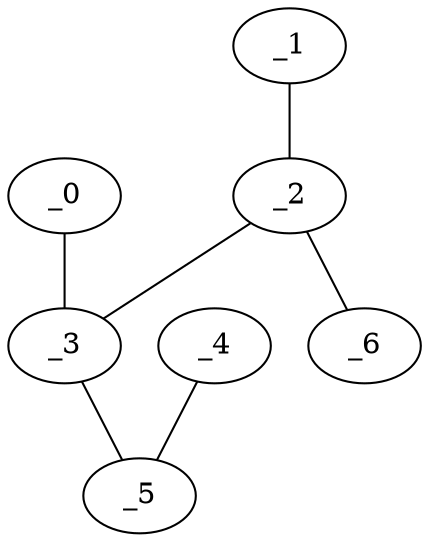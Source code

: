 graph EP1_0062 {
	_0	 [x="2.55772",
		y="2.93522"];
	_3	 [x="0.690702",
		y="2.78338"];
	_0 -- _3;
	_1	 [x="2.43568",
		y="1.30688"];
	_2	 [x="0.75",
		y="0.71"];
	_1 -- _2;
	_2 -- _3;
	_6	 [x="0.928242",
		y="1.60059"];
	_2 -- _6;
	_5	 [x="1.59203",
		y="1.44335"];
	_3 -- _5;
	_4	 [x="0.171548",
		y="2.10361"];
	_4 -- _5;
}
